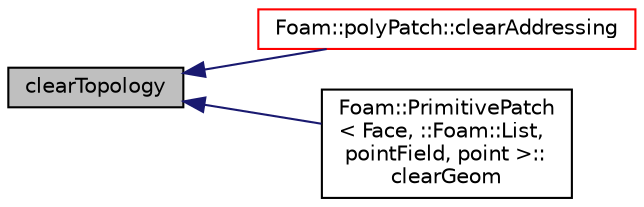 digraph "clearTopology"
{
  bgcolor="transparent";
  edge [fontname="Helvetica",fontsize="10",labelfontname="Helvetica",labelfontsize="10"];
  node [fontname="Helvetica",fontsize="10",shape=record];
  rankdir="LR";
  Node48 [label="clearTopology",height=0.2,width=0.4,color="black", fillcolor="grey75", style="filled", fontcolor="black"];
  Node48 -> Node49 [dir="back",color="midnightblue",fontsize="10",style="solid",fontname="Helvetica"];
  Node49 [label="Foam::polyPatch::clearAddressing",height=0.2,width=0.4,color="red",URL="$a28633.html#aac1ee7169044dccb262b78097d6ab1a8",tooltip="Clear addressing. "];
  Node48 -> Node84 [dir="back",color="midnightblue",fontsize="10",style="solid",fontname="Helvetica"];
  Node84 [label="Foam::PrimitivePatch\l\< Face, ::Foam::List,\l pointField, point \>::\lclearGeom",height=0.2,width=0.4,color="black",URL="$a28693.html#a499a7f858dc495c47b618e168fec6372"];
}
